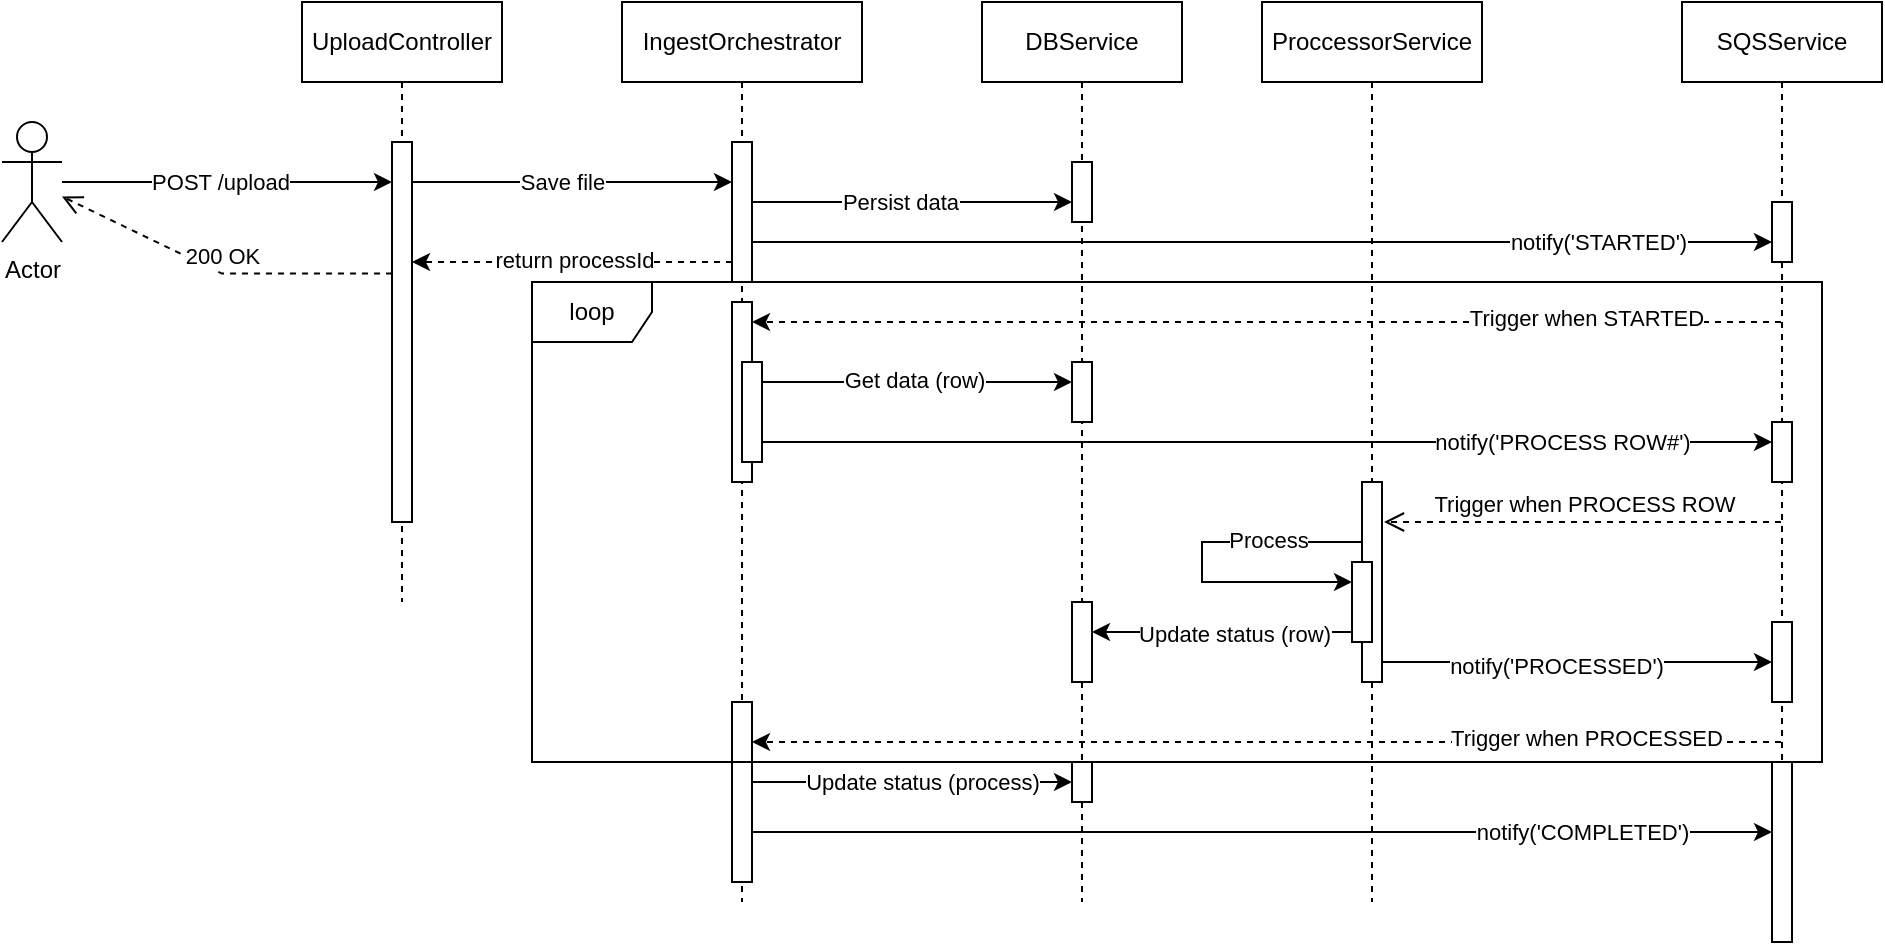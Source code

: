 <mxfile version="27.2.0">
  <diagram name="Page-1" id="2YBvvXClWsGukQMizWep">
    <mxGraphModel dx="1339" dy="694" grid="1" gridSize="10" guides="1" tooltips="1" connect="1" arrows="1" fold="1" page="1" pageScale="1" pageWidth="850" pageHeight="1100" math="0" shadow="0">
      <root>
        <mxCell id="0" />
        <mxCell id="1" parent="0" />
        <mxCell id="aM9ryv3xv72pqoxQDRHE-1" value="UploadController" style="shape=umlLifeline;perimeter=lifelinePerimeter;whiteSpace=wrap;html=1;container=0;dropTarget=0;collapsible=0;recursiveResize=0;outlineConnect=0;portConstraint=eastwest;newEdgeStyle={&quot;edgeStyle&quot;:&quot;elbowEdgeStyle&quot;,&quot;elbow&quot;:&quot;vertical&quot;,&quot;curved&quot;:0,&quot;rounded&quot;:0};" parent="1" vertex="1">
          <mxGeometry x="160" y="50" width="100" height="300" as="geometry" />
        </mxCell>
        <mxCell id="aM9ryv3xv72pqoxQDRHE-2" value="" style="html=1;points=[];perimeter=orthogonalPerimeter;outlineConnect=0;targetShapes=umlLifeline;portConstraint=eastwest;newEdgeStyle={&quot;edgeStyle&quot;:&quot;elbowEdgeStyle&quot;,&quot;elbow&quot;:&quot;vertical&quot;,&quot;curved&quot;:0,&quot;rounded&quot;:0};" parent="aM9ryv3xv72pqoxQDRHE-1" vertex="1">
          <mxGeometry x="45" y="70" width="10" height="190" as="geometry" />
        </mxCell>
        <mxCell id="EZf0TgpBqHw7yktRxoJK-5" style="edgeStyle=orthogonalEdgeStyle;rounded=0;orthogonalLoop=1;jettySize=auto;html=1;" edge="1" parent="1" source="EZf0TgpBqHw7yktRxoJK-3" target="aM9ryv3xv72pqoxQDRHE-2">
          <mxGeometry relative="1" as="geometry">
            <Array as="points">
              <mxPoint x="150" y="140" />
              <mxPoint x="150" y="140" />
            </Array>
          </mxGeometry>
        </mxCell>
        <mxCell id="EZf0TgpBqHw7yktRxoJK-6" value="POST /upload" style="edgeLabel;html=1;align=center;verticalAlign=middle;resizable=0;points=[];" vertex="1" connectable="0" parent="EZf0TgpBqHw7yktRxoJK-5">
          <mxGeometry x="-0.398" y="3" relative="1" as="geometry">
            <mxPoint x="29" y="3" as="offset" />
          </mxGeometry>
        </mxCell>
        <mxCell id="EZf0TgpBqHw7yktRxoJK-3" value="Actor" style="shape=umlActor;verticalLabelPosition=bottom;verticalAlign=top;html=1;outlineConnect=0;" vertex="1" parent="1">
          <mxGeometry x="10" y="110" width="30" height="60" as="geometry" />
        </mxCell>
        <mxCell id="EZf0TgpBqHw7yktRxoJK-7" value="DBService" style="shape=umlLifeline;perimeter=lifelinePerimeter;whiteSpace=wrap;html=1;container=1;dropTarget=0;collapsible=0;recursiveResize=0;outlineConnect=0;portConstraint=eastwest;newEdgeStyle={&quot;curved&quot;:0,&quot;rounded&quot;:0};" vertex="1" parent="1">
          <mxGeometry x="500" y="50" width="100" height="450" as="geometry" />
        </mxCell>
        <mxCell id="EZf0TgpBqHw7yktRxoJK-13" value="" style="html=1;points=[];perimeter=orthogonalPerimeter;outlineConnect=0;targetShapes=umlLifeline;portConstraint=eastwest;newEdgeStyle={&quot;edgeStyle&quot;:&quot;elbowEdgeStyle&quot;,&quot;elbow&quot;:&quot;vertical&quot;,&quot;curved&quot;:0,&quot;rounded&quot;:0};" vertex="1" parent="EZf0TgpBqHw7yktRxoJK-7">
          <mxGeometry x="45" y="80" width="10" height="30" as="geometry" />
        </mxCell>
        <mxCell id="EZf0TgpBqHw7yktRxoJK-30" value="" style="html=1;points=[[0,0,0,0,5],[0,1,0,0,-5],[1,0,0,0,5],[1,1,0,0,-5]];perimeter=orthogonalPerimeter;outlineConnect=0;targetShapes=umlLifeline;portConstraint=eastwest;newEdgeStyle={&quot;curved&quot;:0,&quot;rounded&quot;:0};" vertex="1" parent="EZf0TgpBqHw7yktRxoJK-7">
          <mxGeometry x="45" y="180" width="10" height="30" as="geometry" />
        </mxCell>
        <mxCell id="EZf0TgpBqHw7yktRxoJK-42" value="" style="html=1;points=[[0,0,0,0,5],[0,1,0,0,-5],[1,0,0,0,5],[1,1,0,0,-5]];perimeter=orthogonalPerimeter;outlineConnect=0;targetShapes=umlLifeline;portConstraint=eastwest;newEdgeStyle={&quot;curved&quot;:0,&quot;rounded&quot;:0};" vertex="1" parent="EZf0TgpBqHw7yktRxoJK-7">
          <mxGeometry x="45" y="300" width="10" height="40" as="geometry" />
        </mxCell>
        <mxCell id="EZf0TgpBqHw7yktRxoJK-71" value="" style="html=1;points=[[0,0,0,0,5],[0,1,0,0,-5],[1,0,0,0,5],[1,1,0,0,-5]];perimeter=orthogonalPerimeter;outlineConnect=0;targetShapes=umlLifeline;portConstraint=eastwest;newEdgeStyle={&quot;curved&quot;:0,&quot;rounded&quot;:0};" vertex="1" parent="EZf0TgpBqHw7yktRxoJK-7">
          <mxGeometry x="45" y="380" width="10" height="20" as="geometry" />
        </mxCell>
        <mxCell id="EZf0TgpBqHw7yktRxoJK-8" value="IngestOrchestrator" style="shape=umlLifeline;perimeter=lifelinePerimeter;whiteSpace=wrap;html=1;container=1;dropTarget=0;collapsible=0;recursiveResize=0;outlineConnect=0;portConstraint=eastwest;newEdgeStyle={&quot;curved&quot;:0,&quot;rounded&quot;:0};" vertex="1" parent="1">
          <mxGeometry x="320" y="50" width="120" height="450" as="geometry" />
        </mxCell>
        <mxCell id="EZf0TgpBqHw7yktRxoJK-10" value="" style="html=1;points=[];perimeter=orthogonalPerimeter;outlineConnect=0;targetShapes=umlLifeline;portConstraint=eastwest;newEdgeStyle={&quot;edgeStyle&quot;:&quot;elbowEdgeStyle&quot;,&quot;elbow&quot;:&quot;vertical&quot;,&quot;curved&quot;:0,&quot;rounded&quot;:0};" vertex="1" parent="EZf0TgpBqHw7yktRxoJK-8">
          <mxGeometry x="55" y="70" width="10" height="70" as="geometry" />
        </mxCell>
        <mxCell id="EZf0TgpBqHw7yktRxoJK-23" value="" style="html=1;points=[[0,0,0,0,5],[0,1,0,0,-5],[1,0,0,0,5],[1,1,0,0,-5]];perimeter=orthogonalPerimeter;outlineConnect=0;targetShapes=umlLifeline;portConstraint=eastwest;newEdgeStyle={&quot;curved&quot;:0,&quot;rounded&quot;:0};" vertex="1" parent="EZf0TgpBqHw7yktRxoJK-8">
          <mxGeometry x="55" y="150" width="10" height="90" as="geometry" />
        </mxCell>
        <mxCell id="EZf0TgpBqHw7yktRxoJK-27" value="" style="html=1;points=[[0,0,0,0,5],[0,1,0,0,-5],[1,0,0,0,5],[1,1,0,0,-5]];perimeter=orthogonalPerimeter;outlineConnect=0;targetShapes=umlLifeline;portConstraint=eastwest;newEdgeStyle={&quot;curved&quot;:0,&quot;rounded&quot;:0};" vertex="1" parent="EZf0TgpBqHw7yktRxoJK-8">
          <mxGeometry x="60" y="180" width="10" height="50" as="geometry" />
        </mxCell>
        <mxCell id="EZf0TgpBqHw7yktRxoJK-67" value="" style="html=1;points=[[0,0,0,0,5],[0,1,0,0,-5],[1,0,0,0,5],[1,1,0,0,-5]];perimeter=orthogonalPerimeter;outlineConnect=0;targetShapes=umlLifeline;portConstraint=eastwest;newEdgeStyle={&quot;curved&quot;:0,&quot;rounded&quot;:0};" vertex="1" parent="EZf0TgpBqHw7yktRxoJK-8">
          <mxGeometry x="55" y="350" width="10" height="90" as="geometry" />
        </mxCell>
        <mxCell id="EZf0TgpBqHw7yktRxoJK-11" value="" style="edgeStyle=elbowEdgeStyle;rounded=0;orthogonalLoop=1;jettySize=auto;html=1;elbow=vertical;curved=0;" edge="1" parent="1" source="aM9ryv3xv72pqoxQDRHE-2" target="EZf0TgpBqHw7yktRxoJK-10">
          <mxGeometry relative="1" as="geometry">
            <Array as="points">
              <mxPoint x="340" y="140" />
              <mxPoint x="330" y="150" />
            </Array>
          </mxGeometry>
        </mxCell>
        <mxCell id="EZf0TgpBqHw7yktRxoJK-12" value="Save file" style="edgeLabel;html=1;align=center;verticalAlign=middle;resizable=0;points=[];" vertex="1" connectable="0" parent="EZf0TgpBqHw7yktRxoJK-11">
          <mxGeometry x="-0.362" y="-1" relative="1" as="geometry">
            <mxPoint x="24" y="-1" as="offset" />
          </mxGeometry>
        </mxCell>
        <mxCell id="EZf0TgpBqHw7yktRxoJK-14" value="" style="edgeStyle=elbowEdgeStyle;rounded=0;orthogonalLoop=1;jettySize=auto;html=1;elbow=vertical;curved=0;" edge="1" parent="1" source="EZf0TgpBqHw7yktRxoJK-10" target="EZf0TgpBqHw7yktRxoJK-13">
          <mxGeometry relative="1" as="geometry">
            <Array as="points">
              <mxPoint x="430" y="150" />
              <mxPoint x="480" y="160" />
            </Array>
          </mxGeometry>
        </mxCell>
        <mxCell id="EZf0TgpBqHw7yktRxoJK-15" value="Persist data" style="edgeLabel;html=1;align=center;verticalAlign=middle;resizable=0;points=[];" vertex="1" connectable="0" parent="EZf0TgpBqHw7yktRxoJK-14">
          <mxGeometry x="-0.078" relative="1" as="geometry">
            <mxPoint as="offset" />
          </mxGeometry>
        </mxCell>
        <mxCell id="EZf0TgpBqHw7yktRxoJK-25" style="edgeStyle=orthogonalEdgeStyle;rounded=0;orthogonalLoop=1;jettySize=auto;html=1;curved=0;dashed=1;" edge="1" parent="1" source="EZf0TgpBqHw7yktRxoJK-16" target="EZf0TgpBqHw7yktRxoJK-23">
          <mxGeometry relative="1" as="geometry">
            <Array as="points">
              <mxPoint x="680" y="210" />
              <mxPoint x="680" y="210" />
            </Array>
          </mxGeometry>
        </mxCell>
        <mxCell id="EZf0TgpBqHw7yktRxoJK-26" value="Trigger when STARTED" style="edgeLabel;html=1;align=center;verticalAlign=middle;resizable=0;points=[];" vertex="1" connectable="0" parent="EZf0TgpBqHw7yktRxoJK-25">
          <mxGeometry x="-0.374" y="-2" relative="1" as="geometry">
            <mxPoint x="63" as="offset" />
          </mxGeometry>
        </mxCell>
        <mxCell id="EZf0TgpBqHw7yktRxoJK-16" value="SQSService" style="shape=umlLifeline;perimeter=lifelinePerimeter;whiteSpace=wrap;html=1;container=1;dropTarget=0;collapsible=0;recursiveResize=0;outlineConnect=0;portConstraint=eastwest;newEdgeStyle={&quot;curved&quot;:0,&quot;rounded&quot;:0};" vertex="1" parent="1">
          <mxGeometry x="850" y="50" width="100" height="470" as="geometry" />
        </mxCell>
        <mxCell id="EZf0TgpBqHw7yktRxoJK-17" value="" style="html=1;points=[];perimeter=orthogonalPerimeter;outlineConnect=0;targetShapes=umlLifeline;portConstraint=eastwest;newEdgeStyle={&quot;edgeStyle&quot;:&quot;elbowEdgeStyle&quot;,&quot;elbow&quot;:&quot;vertical&quot;,&quot;curved&quot;:0,&quot;rounded&quot;:0};" vertex="1" parent="EZf0TgpBqHw7yktRxoJK-16">
          <mxGeometry x="45" y="100" width="10" height="30" as="geometry" />
        </mxCell>
        <mxCell id="EZf0TgpBqHw7yktRxoJK-34" value="" style="html=1;points=[[0,0,0,0,5],[0,1,0,0,-5],[1,0,0,0,5],[1,1,0,0,-5]];perimeter=orthogonalPerimeter;outlineConnect=0;targetShapes=umlLifeline;portConstraint=eastwest;newEdgeStyle={&quot;curved&quot;:0,&quot;rounded&quot;:0};" vertex="1" parent="EZf0TgpBqHw7yktRxoJK-16">
          <mxGeometry x="45" y="210" width="10" height="30" as="geometry" />
        </mxCell>
        <mxCell id="EZf0TgpBqHw7yktRxoJK-62" value="" style="html=1;points=[[0,0,0,0,5],[0,1,0,0,-5],[1,0,0,0,5],[1,1,0,0,-5]];perimeter=orthogonalPerimeter;outlineConnect=0;targetShapes=umlLifeline;portConstraint=eastwest;newEdgeStyle={&quot;curved&quot;:0,&quot;rounded&quot;:0};" vertex="1" parent="EZf0TgpBqHw7yktRxoJK-16">
          <mxGeometry x="45" y="310" width="10" height="40" as="geometry" />
        </mxCell>
        <mxCell id="EZf0TgpBqHw7yktRxoJK-74" value="" style="html=1;points=[[0,0,0,0,5],[0,1,0,0,-5],[1,0,0,0,5],[1,1,0,0,-5]];perimeter=orthogonalPerimeter;outlineConnect=0;targetShapes=umlLifeline;portConstraint=eastwest;newEdgeStyle={&quot;curved&quot;:0,&quot;rounded&quot;:0};" vertex="1" parent="EZf0TgpBqHw7yktRxoJK-16">
          <mxGeometry x="45" y="380" width="10" height="90" as="geometry" />
        </mxCell>
        <mxCell id="EZf0TgpBqHw7yktRxoJK-18" value="" style="edgeStyle=elbowEdgeStyle;rounded=0;orthogonalLoop=1;jettySize=auto;html=1;elbow=horizontal;curved=0;" edge="1" parent="1" source="EZf0TgpBqHw7yktRxoJK-10" target="EZf0TgpBqHw7yktRxoJK-17">
          <mxGeometry relative="1" as="geometry">
            <Array as="points">
              <mxPoint x="440" y="170" />
              <mxPoint x="680" y="160" />
            </Array>
          </mxGeometry>
        </mxCell>
        <mxCell id="EZf0TgpBqHw7yktRxoJK-19" value="notify(&#39;STARTED&#39;)" style="edgeLabel;html=1;align=center;verticalAlign=middle;resizable=0;points=[];" vertex="1" connectable="0" parent="EZf0TgpBqHw7yktRxoJK-18">
          <mxGeometry x="0.257" y="3" relative="1" as="geometry">
            <mxPoint x="102" y="3" as="offset" />
          </mxGeometry>
        </mxCell>
        <mxCell id="EZf0TgpBqHw7yktRxoJK-20" style="edgeStyle=elbowEdgeStyle;rounded=0;orthogonalLoop=1;jettySize=auto;html=1;elbow=vertical;curved=0;dashed=1;" edge="1" parent="1" source="EZf0TgpBqHw7yktRxoJK-10" target="aM9ryv3xv72pqoxQDRHE-2">
          <mxGeometry relative="1" as="geometry">
            <Array as="points">
              <mxPoint x="350" y="180" />
              <mxPoint x="230" y="170" />
            </Array>
          </mxGeometry>
        </mxCell>
        <mxCell id="EZf0TgpBqHw7yktRxoJK-21" value="return processId" style="edgeLabel;html=1;align=center;verticalAlign=middle;resizable=0;points=[];" vertex="1" connectable="0" parent="EZf0TgpBqHw7yktRxoJK-20">
          <mxGeometry x="0.184" y="-4" relative="1" as="geometry">
            <mxPoint x="15" y="3" as="offset" />
          </mxGeometry>
        </mxCell>
        <mxCell id="EZf0TgpBqHw7yktRxoJK-22" value="200 OK" style="html=1;verticalAlign=bottom;endArrow=open;dashed=1;endSize=8;curved=0;rounded=0;" edge="1" parent="1" target="EZf0TgpBqHw7yktRxoJK-3">
          <mxGeometry x="-0.022" relative="1" as="geometry">
            <mxPoint x="205" y="185.79" as="sourcePoint" />
            <mxPoint x="40" y="110.001" as="targetPoint" />
            <Array as="points">
              <mxPoint x="120" y="185.79" />
            </Array>
            <mxPoint as="offset" />
          </mxGeometry>
        </mxCell>
        <mxCell id="EZf0TgpBqHw7yktRxoJK-31" value="" style="edgeStyle=orthogonalEdgeStyle;rounded=0;orthogonalLoop=1;jettySize=auto;html=1;curved=0;" edge="1" parent="1" source="EZf0TgpBqHw7yktRxoJK-27" target="EZf0TgpBqHw7yktRxoJK-30">
          <mxGeometry relative="1" as="geometry">
            <Array as="points">
              <mxPoint x="520" y="240" />
              <mxPoint x="520" y="240" />
            </Array>
          </mxGeometry>
        </mxCell>
        <mxCell id="EZf0TgpBqHw7yktRxoJK-32" value="Get data (row)" style="edgeLabel;html=1;align=center;verticalAlign=middle;resizable=0;points=[];" vertex="1" connectable="0" parent="EZf0TgpBqHw7yktRxoJK-31">
          <mxGeometry x="-0.029" y="1" relative="1" as="geometry">
            <mxPoint as="offset" />
          </mxGeometry>
        </mxCell>
        <mxCell id="EZf0TgpBqHw7yktRxoJK-37" value="ProccessorService" style="shape=umlLifeline;perimeter=lifelinePerimeter;whiteSpace=wrap;html=1;container=1;dropTarget=0;collapsible=0;recursiveResize=0;outlineConnect=0;portConstraint=eastwest;newEdgeStyle={&quot;curved&quot;:0,&quot;rounded&quot;:0};" vertex="1" parent="1">
          <mxGeometry x="640" y="50" width="110" height="450" as="geometry" />
        </mxCell>
        <mxCell id="EZf0TgpBqHw7yktRxoJK-56" style="edgeStyle=orthogonalEdgeStyle;rounded=0;orthogonalLoop=1;jettySize=auto;html=1;curved=0;" edge="1" parent="EZf0TgpBqHw7yktRxoJK-37" source="EZf0TgpBqHw7yktRxoJK-41" target="EZf0TgpBqHw7yktRxoJK-54">
          <mxGeometry relative="1" as="geometry">
            <Array as="points">
              <mxPoint x="-30" y="270" />
              <mxPoint x="-30" y="290" />
            </Array>
          </mxGeometry>
        </mxCell>
        <mxCell id="EZf0TgpBqHw7yktRxoJK-57" value="Process" style="edgeLabel;html=1;align=center;verticalAlign=middle;resizable=0;points=[];" vertex="1" connectable="0" parent="EZf0TgpBqHw7yktRxoJK-56">
          <mxGeometry x="-0.46" y="-1" relative="1" as="geometry">
            <mxPoint as="offset" />
          </mxGeometry>
        </mxCell>
        <mxCell id="EZf0TgpBqHw7yktRxoJK-41" value="" style="html=1;points=[[0,0,0,0,5],[0,1,0,0,-5],[1,0,0,0,5],[1,1,0,0,-5]];perimeter=orthogonalPerimeter;outlineConnect=0;targetShapes=umlLifeline;portConstraint=eastwest;newEdgeStyle={&quot;curved&quot;:0,&quot;rounded&quot;:0};" vertex="1" parent="EZf0TgpBqHw7yktRxoJK-37">
          <mxGeometry x="50" y="240" width="10" height="100" as="geometry" />
        </mxCell>
        <mxCell id="EZf0TgpBqHw7yktRxoJK-54" value="" style="html=1;points=[[0,0,0,0,5],[0,1,0,0,-5],[1,0,0,0,5],[1,1,0,0,-5]];perimeter=orthogonalPerimeter;outlineConnect=0;targetShapes=umlLifeline;portConstraint=eastwest;newEdgeStyle={&quot;curved&quot;:0,&quot;rounded&quot;:0};" vertex="1" parent="EZf0TgpBqHw7yktRxoJK-37">
          <mxGeometry x="45" y="280" width="10" height="40" as="geometry" />
        </mxCell>
        <mxCell id="EZf0TgpBqHw7yktRxoJK-35" value="" style="edgeStyle=orthogonalEdgeStyle;rounded=0;orthogonalLoop=1;jettySize=auto;html=1;curved=0;" edge="1" parent="1" source="EZf0TgpBqHw7yktRxoJK-27" target="EZf0TgpBqHw7yktRxoJK-34">
          <mxGeometry relative="1" as="geometry">
            <mxPoint x="470" y="260" as="sourcePoint" />
            <Array as="points">
              <mxPoint x="680" y="270" />
              <mxPoint x="680" y="270" />
            </Array>
          </mxGeometry>
        </mxCell>
        <mxCell id="EZf0TgpBqHw7yktRxoJK-36" value="notify(&#39;PROCESS ROW#&#39;)" style="edgeLabel;html=1;align=center;verticalAlign=middle;resizable=0;points=[];" vertex="1" connectable="0" parent="EZf0TgpBqHw7yktRxoJK-35">
          <mxGeometry x="0.333" y="1" relative="1" as="geometry">
            <mxPoint x="63" y="1" as="offset" />
          </mxGeometry>
        </mxCell>
        <mxCell id="EZf0TgpBqHw7yktRxoJK-40" value="Trigger when PROCESS ROW" style="html=1;verticalAlign=bottom;endArrow=open;dashed=1;endSize=8;curved=0;rounded=0;entryX=1.1;entryY=0.2;entryDx=0;entryDy=0;entryPerimeter=0;" edge="1" parent="1" source="EZf0TgpBqHw7yktRxoJK-16" target="EZf0TgpBqHw7yktRxoJK-41">
          <mxGeometry x="-0.003" relative="1" as="geometry">
            <mxPoint x="670" y="360" as="sourcePoint" />
            <mxPoint x="690" y="400" as="targetPoint" />
            <mxPoint as="offset" />
          </mxGeometry>
        </mxCell>
        <mxCell id="EZf0TgpBqHw7yktRxoJK-58" style="edgeStyle=orthogonalEdgeStyle;rounded=0;orthogonalLoop=1;jettySize=auto;html=1;curved=0;exitX=0;exitY=1;exitDx=0;exitDy=-5;exitPerimeter=0;" edge="1" parent="1" source="EZf0TgpBqHw7yktRxoJK-54" target="EZf0TgpBqHw7yktRxoJK-42">
          <mxGeometry relative="1" as="geometry">
            <Array as="points">
              <mxPoint x="600" y="365" />
              <mxPoint x="600" y="365" />
            </Array>
          </mxGeometry>
        </mxCell>
        <mxCell id="EZf0TgpBqHw7yktRxoJK-59" value="Update status (row)" style="edgeLabel;html=1;align=center;verticalAlign=middle;resizable=0;points=[];" vertex="1" connectable="0" parent="EZf0TgpBqHw7yktRxoJK-58">
          <mxGeometry x="-0.233" y="1" relative="1" as="geometry">
            <mxPoint x="-9" as="offset" />
          </mxGeometry>
        </mxCell>
        <mxCell id="EZf0TgpBqHw7yktRxoJK-63" value="" style="edgeStyle=orthogonalEdgeStyle;rounded=0;orthogonalLoop=1;jettySize=auto;html=1;curved=0;" edge="1" parent="1" source="EZf0TgpBqHw7yktRxoJK-41" target="EZf0TgpBqHw7yktRxoJK-62">
          <mxGeometry relative="1" as="geometry">
            <Array as="points">
              <mxPoint x="840" y="380" />
              <mxPoint x="840" y="380" />
            </Array>
          </mxGeometry>
        </mxCell>
        <mxCell id="EZf0TgpBqHw7yktRxoJK-64" value="notify(&#39;PROCESSED&#39;)" style="edgeLabel;html=1;align=center;verticalAlign=middle;resizable=0;points=[];" vertex="1" connectable="0" parent="EZf0TgpBqHw7yktRxoJK-63">
          <mxGeometry x="-0.108" y="-2" relative="1" as="geometry">
            <mxPoint as="offset" />
          </mxGeometry>
        </mxCell>
        <mxCell id="EZf0TgpBqHw7yktRxoJK-65" style="edgeStyle=orthogonalEdgeStyle;rounded=0;orthogonalLoop=1;jettySize=auto;html=1;curved=0;dashed=1;" edge="1" parent="1" source="EZf0TgpBqHw7yktRxoJK-16" target="EZf0TgpBqHw7yktRxoJK-67">
          <mxGeometry relative="1" as="geometry">
            <mxPoint x="1525" y="210" as="sourcePoint" />
            <mxPoint x="1010" y="210" as="targetPoint" />
            <Array as="points">
              <mxPoint x="450" y="420" />
              <mxPoint x="450" y="420" />
            </Array>
          </mxGeometry>
        </mxCell>
        <mxCell id="EZf0TgpBqHw7yktRxoJK-66" value="Trigger when PROCESSED" style="edgeLabel;html=1;align=center;verticalAlign=middle;resizable=0;points=[];" vertex="1" connectable="0" parent="EZf0TgpBqHw7yktRxoJK-65">
          <mxGeometry x="-0.374" y="-2" relative="1" as="geometry">
            <mxPoint x="63" as="offset" />
          </mxGeometry>
        </mxCell>
        <mxCell id="EZf0TgpBqHw7yktRxoJK-72" value="" style="edgeStyle=orthogonalEdgeStyle;rounded=0;orthogonalLoop=1;jettySize=auto;html=1;curved=0;" edge="1" parent="1" source="EZf0TgpBqHw7yktRxoJK-67" target="EZf0TgpBqHw7yktRxoJK-71">
          <mxGeometry relative="1" as="geometry">
            <Array as="points">
              <mxPoint x="510" y="440" />
              <mxPoint x="510" y="440" />
            </Array>
          </mxGeometry>
        </mxCell>
        <mxCell id="EZf0TgpBqHw7yktRxoJK-73" value="Update status (process)" style="edgeLabel;html=1;align=center;verticalAlign=middle;resizable=0;points=[];" vertex="1" connectable="0" parent="EZf0TgpBqHw7yktRxoJK-72">
          <mxGeometry x="-0.125" y="-2" relative="1" as="geometry">
            <mxPoint x="15" y="-2" as="offset" />
          </mxGeometry>
        </mxCell>
        <mxCell id="EZf0TgpBqHw7yktRxoJK-75" value="" style="edgeStyle=orthogonalEdgeStyle;rounded=0;orthogonalLoop=1;jettySize=auto;html=1;curved=0;" edge="1" parent="1">
          <mxGeometry relative="1" as="geometry">
            <mxPoint x="385" y="460" as="sourcePoint" />
            <mxPoint x="895" y="465" as="targetPoint" />
            <Array as="points">
              <mxPoint x="385" y="465" />
            </Array>
          </mxGeometry>
        </mxCell>
        <mxCell id="EZf0TgpBqHw7yktRxoJK-76" value="notify(&#39;COMPLETED&#39;)" style="edgeLabel;html=1;align=center;verticalAlign=middle;resizable=0;points=[];" vertex="1" connectable="0" parent="EZf0TgpBqHw7yktRxoJK-75">
          <mxGeometry x="-0.01" relative="1" as="geometry">
            <mxPoint x="165" as="offset" />
          </mxGeometry>
        </mxCell>
        <mxCell id="EZf0TgpBqHw7yktRxoJK-77" value="loop" style="shape=umlFrame;whiteSpace=wrap;html=1;pointerEvents=0;" vertex="1" parent="1">
          <mxGeometry x="275" y="190" width="645" height="240" as="geometry" />
        </mxCell>
      </root>
    </mxGraphModel>
  </diagram>
</mxfile>
